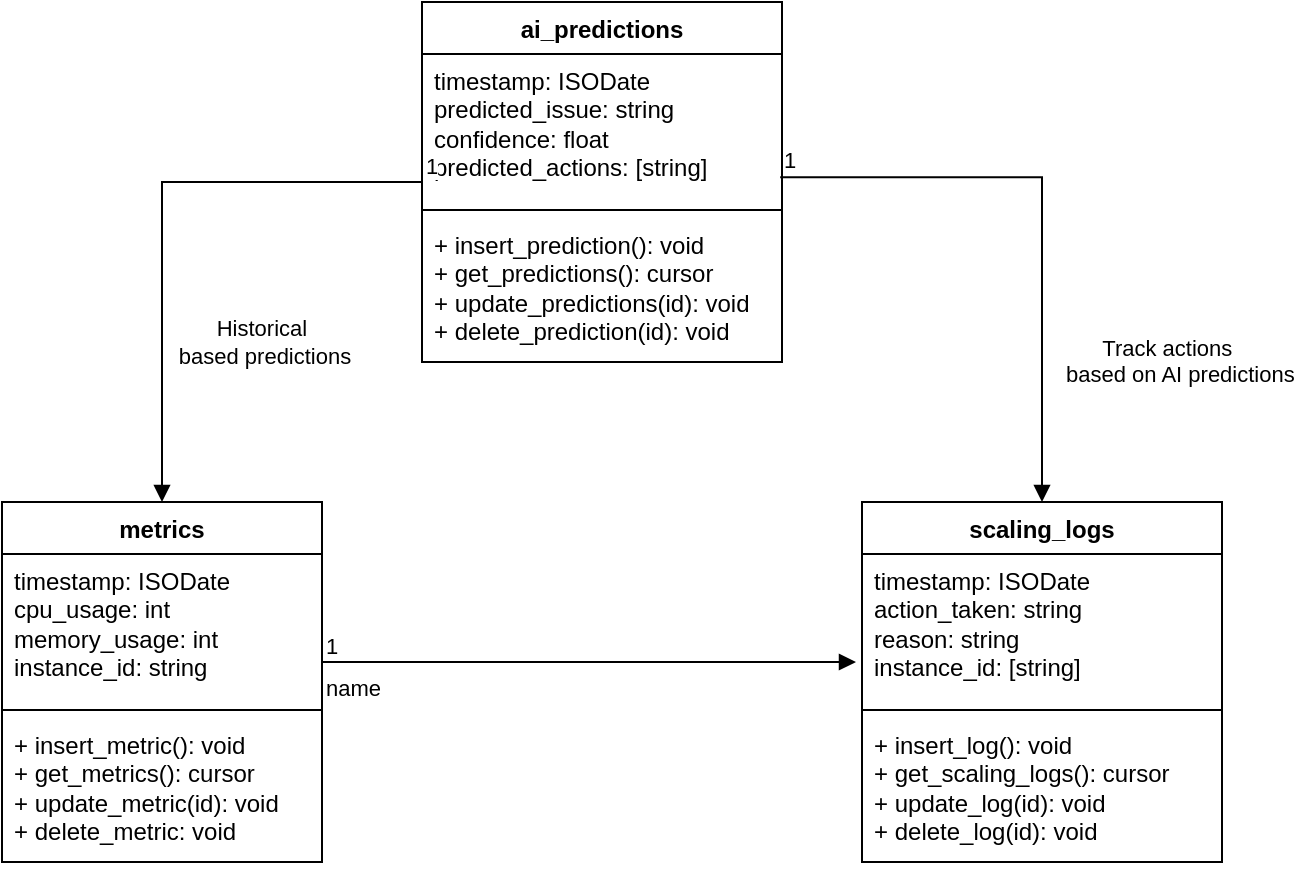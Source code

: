 <mxfile version="24.7.17">
  <diagram name="Page-1" id="qxshc93306yP-MdDyFkH">
    <mxGraphModel dx="1018" dy="921" grid="1" gridSize="10" guides="1" tooltips="1" connect="1" arrows="1" fold="1" page="1" pageScale="1" pageWidth="827" pageHeight="1169" math="0" shadow="0">
      <root>
        <mxCell id="0" />
        <mxCell id="1" parent="0" />
        <mxCell id="e-HRwTB5_u4hu1SRSmqE-1" value="metrics" style="swimlane;fontStyle=1;align=center;verticalAlign=top;childLayout=stackLayout;horizontal=1;startSize=26;horizontalStack=0;resizeParent=1;resizeParentMax=0;resizeLast=0;collapsible=1;marginBottom=0;whiteSpace=wrap;html=1;" vertex="1" parent="1">
          <mxGeometry x="90" y="460" width="160" height="180" as="geometry" />
        </mxCell>
        <mxCell id="e-HRwTB5_u4hu1SRSmqE-2" value="timestamp: ISODate&lt;div&gt;cpu_usage: int&lt;/div&gt;&lt;div&gt;memory_usage: int&lt;/div&gt;&lt;div&gt;instance_id: string&lt;/div&gt;" style="text;strokeColor=none;fillColor=none;align=left;verticalAlign=top;spacingLeft=4;spacingRight=4;overflow=hidden;rotatable=0;points=[[0,0.5],[1,0.5]];portConstraint=eastwest;whiteSpace=wrap;html=1;" vertex="1" parent="e-HRwTB5_u4hu1SRSmqE-1">
          <mxGeometry y="26" width="160" height="74" as="geometry" />
        </mxCell>
        <mxCell id="e-HRwTB5_u4hu1SRSmqE-3" value="" style="line;strokeWidth=1;fillColor=none;align=left;verticalAlign=middle;spacingTop=-1;spacingLeft=3;spacingRight=3;rotatable=0;labelPosition=right;points=[];portConstraint=eastwest;strokeColor=inherit;" vertex="1" parent="e-HRwTB5_u4hu1SRSmqE-1">
          <mxGeometry y="100" width="160" height="8" as="geometry" />
        </mxCell>
        <mxCell id="e-HRwTB5_u4hu1SRSmqE-4" value="+ insert_metric(): void&lt;div&gt;+ get_metrics(): cursor&lt;/div&gt;&lt;div&gt;+ update_metric(id): void&lt;/div&gt;&lt;div&gt;+ delete_metric: void&lt;/div&gt;" style="text;strokeColor=none;fillColor=none;align=left;verticalAlign=top;spacingLeft=4;spacingRight=4;overflow=hidden;rotatable=0;points=[[0,0.5],[1,0.5]];portConstraint=eastwest;whiteSpace=wrap;html=1;" vertex="1" parent="e-HRwTB5_u4hu1SRSmqE-1">
          <mxGeometry y="108" width="160" height="72" as="geometry" />
        </mxCell>
        <mxCell id="e-HRwTB5_u4hu1SRSmqE-5" value="ai_predictions" style="swimlane;fontStyle=1;align=center;verticalAlign=top;childLayout=stackLayout;horizontal=1;startSize=26;horizontalStack=0;resizeParent=1;resizeParentMax=0;resizeLast=0;collapsible=1;marginBottom=0;whiteSpace=wrap;html=1;" vertex="1" parent="1">
          <mxGeometry x="300" y="210" width="180" height="180" as="geometry" />
        </mxCell>
        <mxCell id="e-HRwTB5_u4hu1SRSmqE-6" value="timestamp: ISODate&lt;div&gt;predicted_issue: string&lt;/div&gt;&lt;div&gt;confidence: float&lt;/div&gt;&lt;div&gt;predicted_actions: [string]&lt;/div&gt;" style="text;strokeColor=none;fillColor=none;align=left;verticalAlign=top;spacingLeft=4;spacingRight=4;overflow=hidden;rotatable=0;points=[[0,0.5],[1,0.5]];portConstraint=eastwest;whiteSpace=wrap;html=1;" vertex="1" parent="e-HRwTB5_u4hu1SRSmqE-5">
          <mxGeometry y="26" width="180" height="74" as="geometry" />
        </mxCell>
        <mxCell id="e-HRwTB5_u4hu1SRSmqE-7" value="" style="line;strokeWidth=1;fillColor=none;align=left;verticalAlign=middle;spacingTop=-1;spacingLeft=3;spacingRight=3;rotatable=0;labelPosition=right;points=[];portConstraint=eastwest;strokeColor=inherit;" vertex="1" parent="e-HRwTB5_u4hu1SRSmqE-5">
          <mxGeometry y="100" width="180" height="8" as="geometry" />
        </mxCell>
        <mxCell id="e-HRwTB5_u4hu1SRSmqE-8" value="+ insert_prediction(): void&lt;div&gt;+ get_predictions(): cursor&lt;/div&gt;&lt;div&gt;+ update_predictions(id): void&lt;/div&gt;&lt;div&gt;+ delete_prediction(id): void&lt;/div&gt;" style="text;strokeColor=none;fillColor=none;align=left;verticalAlign=top;spacingLeft=4;spacingRight=4;overflow=hidden;rotatable=0;points=[[0,0.5],[1,0.5]];portConstraint=eastwest;whiteSpace=wrap;html=1;" vertex="1" parent="e-HRwTB5_u4hu1SRSmqE-5">
          <mxGeometry y="108" width="180" height="72" as="geometry" />
        </mxCell>
        <mxCell id="e-HRwTB5_u4hu1SRSmqE-9" value="scaling_logs" style="swimlane;fontStyle=1;align=center;verticalAlign=top;childLayout=stackLayout;horizontal=1;startSize=26;horizontalStack=0;resizeParent=1;resizeParentMax=0;resizeLast=0;collapsible=1;marginBottom=0;whiteSpace=wrap;html=1;" vertex="1" parent="1">
          <mxGeometry x="520" y="460" width="180" height="180" as="geometry" />
        </mxCell>
        <mxCell id="e-HRwTB5_u4hu1SRSmqE-10" value="timestamp: ISODate&lt;div&gt;action_taken: string&lt;/div&gt;&lt;div&gt;reason: string&lt;/div&gt;&lt;div&gt;instance_id: [string]&lt;/div&gt;" style="text;strokeColor=none;fillColor=none;align=left;verticalAlign=top;spacingLeft=4;spacingRight=4;overflow=hidden;rotatable=0;points=[[0,0.5],[1,0.5]];portConstraint=eastwest;whiteSpace=wrap;html=1;" vertex="1" parent="e-HRwTB5_u4hu1SRSmqE-9">
          <mxGeometry y="26" width="180" height="74" as="geometry" />
        </mxCell>
        <mxCell id="e-HRwTB5_u4hu1SRSmqE-11" value="" style="line;strokeWidth=1;fillColor=none;align=left;verticalAlign=middle;spacingTop=-1;spacingLeft=3;spacingRight=3;rotatable=0;labelPosition=right;points=[];portConstraint=eastwest;strokeColor=inherit;" vertex="1" parent="e-HRwTB5_u4hu1SRSmqE-9">
          <mxGeometry y="100" width="180" height="8" as="geometry" />
        </mxCell>
        <mxCell id="e-HRwTB5_u4hu1SRSmqE-12" value="+ insert_log(): void&lt;div&gt;+ get_scaling_logs(): cursor&lt;/div&gt;&lt;div&gt;+ update_log(id): void&lt;/div&gt;&lt;div&gt;+ delete_log(id): void&lt;/div&gt;" style="text;strokeColor=none;fillColor=none;align=left;verticalAlign=top;spacingLeft=4;spacingRight=4;overflow=hidden;rotatable=0;points=[[0,0.5],[1,0.5]];portConstraint=eastwest;whiteSpace=wrap;html=1;" vertex="1" parent="e-HRwTB5_u4hu1SRSmqE-9">
          <mxGeometry y="108" width="180" height="72" as="geometry" />
        </mxCell>
        <mxCell id="e-HRwTB5_u4hu1SRSmqE-13" value="&lt;div&gt;&lt;br&gt;&lt;/div&gt;&lt;div&gt;&lt;br&gt;&lt;/div&gt;" style="endArrow=block;endFill=1;html=1;edgeStyle=orthogonalEdgeStyle;align=left;verticalAlign=top;rounded=0;entryX=0.5;entryY=0;entryDx=0;entryDy=0;" edge="1" parent="1" source="e-HRwTB5_u4hu1SRSmqE-5" target="e-HRwTB5_u4hu1SRSmqE-1">
          <mxGeometry x="-0.655" y="40" relative="1" as="geometry">
            <mxPoint x="250" y="740" as="sourcePoint" />
            <mxPoint x="410" y="740" as="targetPoint" />
            <mxPoint as="offset" />
          </mxGeometry>
        </mxCell>
        <mxCell id="e-HRwTB5_u4hu1SRSmqE-14" value="1" style="edgeLabel;resizable=0;html=1;align=left;verticalAlign=bottom;" connectable="0" vertex="1" parent="e-HRwTB5_u4hu1SRSmqE-13">
          <mxGeometry x="-1" relative="1" as="geometry" />
        </mxCell>
        <mxCell id="e-HRwTB5_u4hu1SRSmqE-15" value="Historical&amp;nbsp;&lt;div&gt;based predictions&lt;/div&gt;" style="edgeLabel;html=1;align=center;verticalAlign=middle;resizable=0;points=[];" vertex="1" connectable="0" parent="e-HRwTB5_u4hu1SRSmqE-13">
          <mxGeometry x="-0.445" y="1" relative="1" as="geometry">
            <mxPoint x="1" y="79" as="offset" />
          </mxGeometry>
        </mxCell>
        <mxCell id="e-HRwTB5_u4hu1SRSmqE-16" value="&amp;nbsp; &amp;nbsp; &amp;nbsp; Track actions&amp;nbsp;&lt;div&gt;based on AI predictions&lt;/div&gt;" style="endArrow=block;endFill=1;html=1;edgeStyle=orthogonalEdgeStyle;align=left;verticalAlign=top;rounded=0;exitX=0.995;exitY=0.832;exitDx=0;exitDy=0;exitPerimeter=0;entryX=0.5;entryY=0;entryDx=0;entryDy=0;" edge="1" parent="1" source="e-HRwTB5_u4hu1SRSmqE-6" target="e-HRwTB5_u4hu1SRSmqE-9">
          <mxGeometry x="0.386" y="10" relative="1" as="geometry">
            <mxPoint x="390" y="510" as="sourcePoint" />
            <mxPoint x="550" y="510" as="targetPoint" />
            <mxPoint as="offset" />
          </mxGeometry>
        </mxCell>
        <mxCell id="e-HRwTB5_u4hu1SRSmqE-17" value="1" style="edgeLabel;resizable=0;html=1;align=left;verticalAlign=bottom;" connectable="0" vertex="1" parent="e-HRwTB5_u4hu1SRSmqE-16">
          <mxGeometry x="-1" relative="1" as="geometry" />
        </mxCell>
        <mxCell id="e-HRwTB5_u4hu1SRSmqE-22" value="name" style="endArrow=block;endFill=1;html=1;edgeStyle=orthogonalEdgeStyle;align=left;verticalAlign=top;rounded=0;" edge="1" parent="1">
          <mxGeometry x="-1" relative="1" as="geometry">
            <mxPoint x="250" y="540" as="sourcePoint" />
            <mxPoint x="517" y="540" as="targetPoint" />
          </mxGeometry>
        </mxCell>
        <mxCell id="e-HRwTB5_u4hu1SRSmqE-23" value="1" style="edgeLabel;resizable=0;html=1;align=left;verticalAlign=bottom;" connectable="0" vertex="1" parent="e-HRwTB5_u4hu1SRSmqE-22">
          <mxGeometry x="-1" relative="1" as="geometry" />
        </mxCell>
      </root>
    </mxGraphModel>
  </diagram>
</mxfile>

